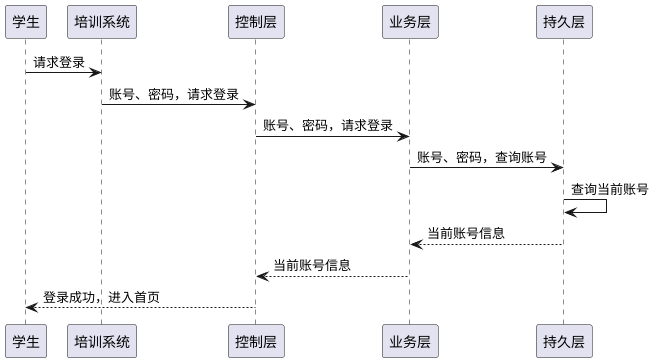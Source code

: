 @startuml
学生 -> 培训系统: 请求登录
培训系统 -> 控制层: 账号、密码，请求登录
控制层 -> 业务层: 账号、密码，请求登录
业务层-> 持久层: 账号、密码，查询账号
持久层->持久层: 查询当前账号
持久层--> 业务层: 当前账号信息
业务层-->控制层: 当前账号信息
控制层-->学生: 登录成功，进入首页

@enduml